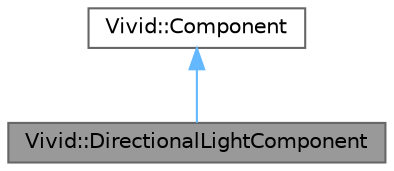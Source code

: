 digraph "Vivid::DirectionalLightComponent"
{
 // LATEX_PDF_SIZE
  bgcolor="transparent";
  edge [fontname=Helvetica,fontsize=10,labelfontname=Helvetica,labelfontsize=10];
  node [fontname=Helvetica,fontsize=10,shape=box,height=0.2,width=0.4];
  Node1 [label="Vivid::DirectionalLightComponent",height=0.2,width=0.4,color="gray40", fillcolor="grey60", style="filled", fontcolor="black",tooltip=" "];
  Node2 -> Node1 [dir="back",color="steelblue1",style="solid"];
  Node2 [label="Vivid::Component",height=0.2,width=0.4,color="gray40", fillcolor="white", style="filled",URL="$d9/da4/class_vivid_1_1_component.html",tooltip="Contains a Component."];
}
